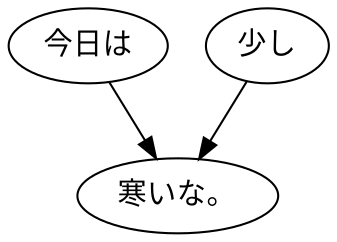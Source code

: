 digraph graph4463 {
	node0 [label="今日は"];
	node1 [label="少し"];
	node2 [label="寒いな。"];
	node0 -> node2;
	node1 -> node2;
}
